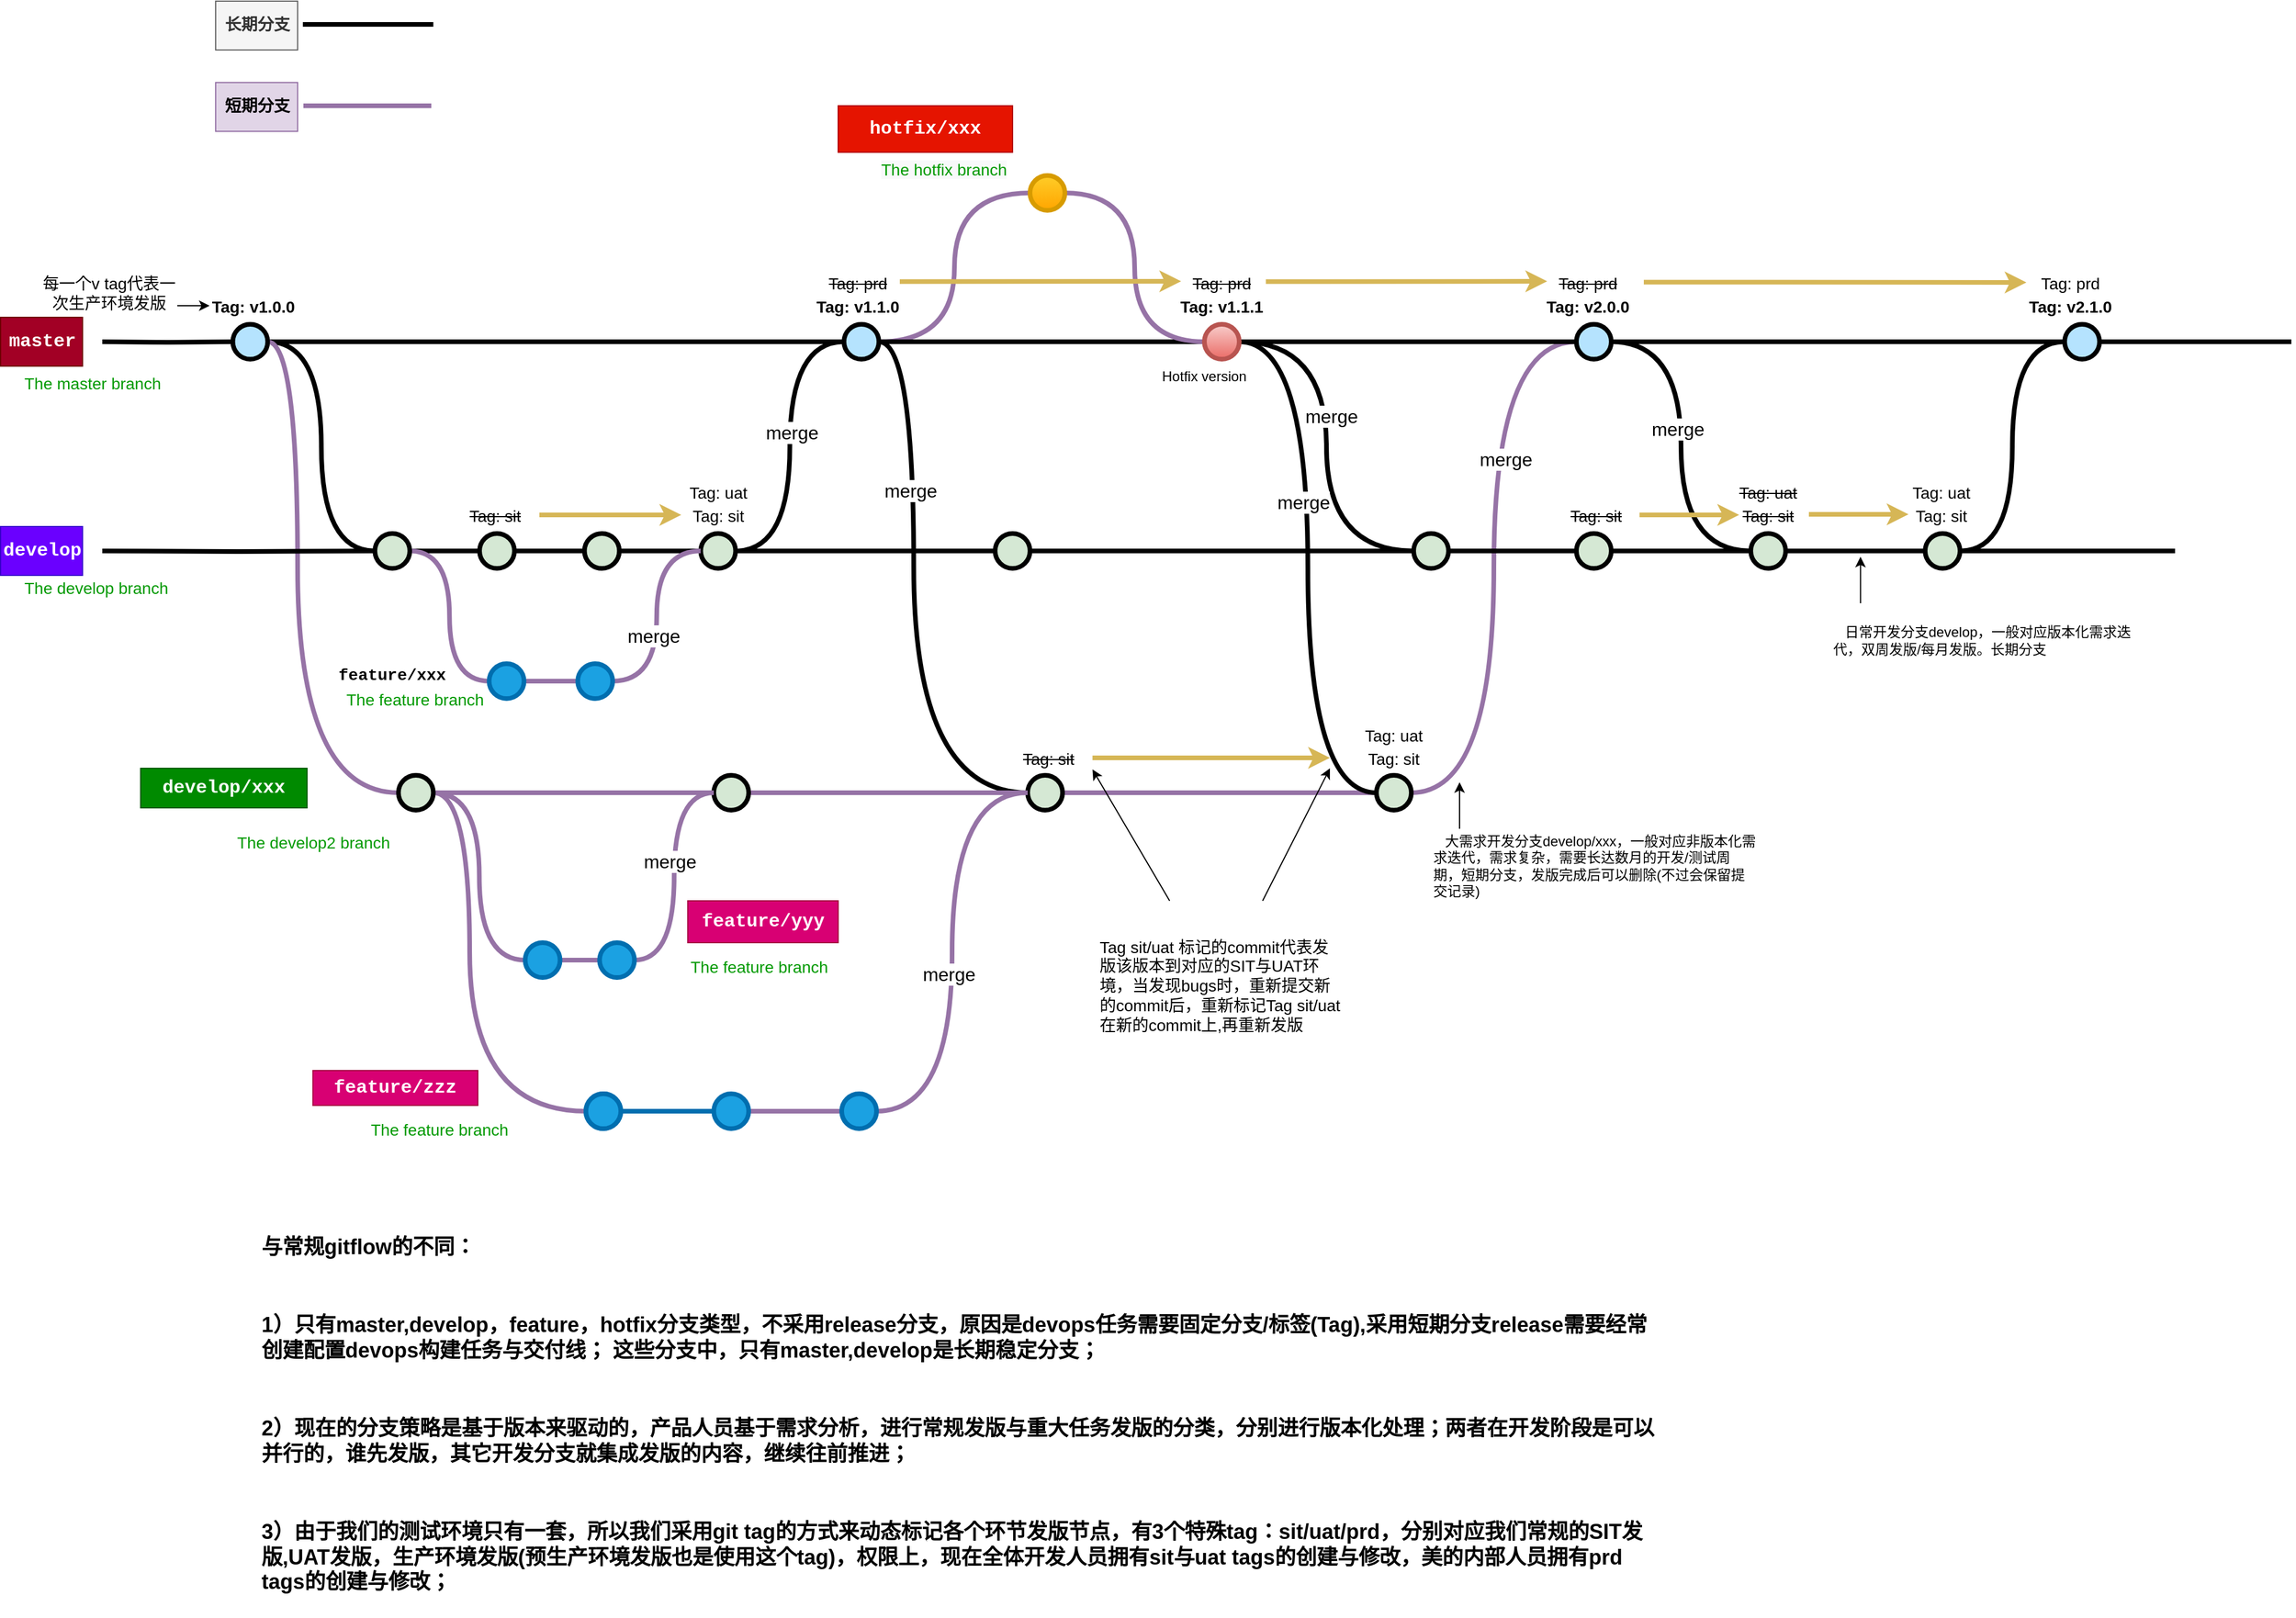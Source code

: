 <mxfile version="16.2.4" type="github">
  <diagram id="yPxyJZ8AM_hMuL3Unpa9" name="complex gitflow">
    <mxGraphModel dx="2031" dy="1134" grid="1" gridSize="10" guides="1" tooltips="1" connect="1" arrows="1" fold="1" page="1" pageScale="1" pageWidth="1169" pageHeight="827" math="0" shadow="0">
      <root>
        <mxCell id="0" />
        <mxCell id="1" parent="0" />
        <mxCell id="EV5ATv0Y9bvTsMbR89la-1" value="" style="edgeStyle=orthogonalEdgeStyle;rounded=0;html=1;jettySize=auto;orthogonalLoop=1;plain-blue;endArrow=none;endFill=0;strokeWidth=4;strokeColor=#000000;entryX=0;entryY=0.5;entryDx=0;entryDy=0;entryPerimeter=0;" parent="1" source="EV5ATv0Y9bvTsMbR89la-2" target="EV5ATv0Y9bvTsMbR89la-4" edge="1">
          <mxGeometry x="539.25" y="533" as="geometry">
            <mxPoint x="699.25" y="533" as="targetPoint" />
          </mxGeometry>
        </mxCell>
        <mxCell id="EV5ATv0Y9bvTsMbR89la-39" style="edgeStyle=orthogonalEdgeStyle;shape=connector;rounded=0;orthogonalLoop=1;jettySize=auto;html=1;entryX=0;entryY=0.5;entryDx=0;entryDy=0;entryPerimeter=0;labelBackgroundColor=default;fontFamily=Helvetica;fontSize=11;fontColor=default;endArrow=none;endFill=0;strokeColor=#000000;strokeWidth=4;fillColor=#DAE8FC;gradientColor=#7EA6E0;curved=1;" parent="1" source="EV5ATv0Y9bvTsMbR89la-2" target="EV5ATv0Y9bvTsMbR89la-33" edge="1">
          <mxGeometry relative="1" as="geometry" />
        </mxCell>
        <mxCell id="EV5ATv0Y9bvTsMbR89la-63" style="edgeStyle=orthogonalEdgeStyle;shape=connector;curved=1;rounded=0;orthogonalLoop=1;jettySize=auto;html=1;entryX=0;entryY=0.5;entryDx=0;entryDy=0;entryPerimeter=0;labelBackgroundColor=default;fontFamily=Helvetica;fontSize=11;fontColor=default;endArrow=none;endFill=0;strokeColor=#9673a6;strokeWidth=4;fillColor=#e1d5e7;shadow=0;sketch=0;" parent="1" source="EV5ATv0Y9bvTsMbR89la-2" target="EV5ATv0Y9bvTsMbR89la-44" edge="1">
          <mxGeometry relative="1" as="geometry">
            <Array as="points">
              <mxPoint x="565" y="533" />
              <mxPoint x="565" y="921" />
            </Array>
          </mxGeometry>
        </mxCell>
        <mxCell id="EV5ATv0Y9bvTsMbR89la-2" value="" style="verticalLabelPosition=bottom;verticalAlign=top;html=1;strokeWidth=4;shape=mxgraph.flowchart.on-page_reference;plain-blue;gradientColor=none;fillColor=#B5E3Fe;strokeColor=#000000;" parent="1" vertex="1">
          <mxGeometry x="509.25" y="518" width="30" height="30" as="geometry" />
        </mxCell>
        <mxCell id="EV5ATv0Y9bvTsMbR89la-75" style="edgeStyle=orthogonalEdgeStyle;curved=1;rounded=0;orthogonalLoop=1;jettySize=auto;html=1;entryX=0;entryY=0.5;entryDx=0;entryDy=0;entryPerimeter=0;labelBackgroundColor=default;fontFamily=Helvetica;fontSize=11;fontColor=default;endArrow=none;endFill=0;strokeColor=#000000;strokeWidth=4;fillColor=#DAE8FC;gradientColor=#7EA6E0;" parent="1" source="EV5ATv0Y9bvTsMbR89la-4" target="EV5ATv0Y9bvTsMbR89la-47" edge="1">
          <mxGeometry relative="1" as="geometry">
            <Array as="points">
              <mxPoint x="1095" y="533" />
              <mxPoint x="1095" y="921" />
            </Array>
          </mxGeometry>
        </mxCell>
        <mxCell id="5tv51Jx-cSoEhAOoKkBY-11" value="merge" style="edgeLabel;html=1;align=center;verticalAlign=middle;resizable=0;points=[];fontSize=16;" vertex="1" connectable="0" parent="EV5ATv0Y9bvTsMbR89la-75">
          <mxGeometry x="-0.388" y="-3" relative="1" as="geometry">
            <mxPoint as="offset" />
          </mxGeometry>
        </mxCell>
        <mxCell id="EV5ATv0Y9bvTsMbR89la-83" value="" style="edgeStyle=orthogonalEdgeStyle;curved=1;rounded=0;orthogonalLoop=1;jettySize=auto;html=1;labelBackgroundColor=default;fontFamily=Helvetica;fontSize=11;fontColor=default;endArrow=none;endFill=0;strokeColor=#9673a6;strokeWidth=4;fillColor=#e1d5e7;entryX=0;entryY=0.5;entryDx=0;entryDy=0;entryPerimeter=0;" parent="1" source="EV5ATv0Y9bvTsMbR89la-4" target="EV5ATv0Y9bvTsMbR89la-5" edge="1">
          <mxGeometry relative="1" as="geometry">
            <mxPoint x="1215" y="637" as="targetPoint" />
          </mxGeometry>
        </mxCell>
        <mxCell id="EV5ATv0Y9bvTsMbR89la-86" value="" style="edgeStyle=orthogonalEdgeStyle;curved=1;rounded=0;orthogonalLoop=1;jettySize=auto;html=1;labelBackgroundColor=default;fontFamily=Helvetica;fontSize=11;fontColor=default;endArrow=none;endFill=0;strokeColor=#000000;strokeWidth=4;fillColor=#DAE8FC;gradientColor=#7EA6E0;" parent="1" source="EV5ATv0Y9bvTsMbR89la-4" target="EV5ATv0Y9bvTsMbR89la-84" edge="1">
          <mxGeometry relative="1" as="geometry">
            <mxPoint x="1345" y="533" as="targetPoint" />
          </mxGeometry>
        </mxCell>
        <mxCell id="EV5ATv0Y9bvTsMbR89la-4" value="" style="verticalLabelPosition=bottom;verticalAlign=top;html=1;strokeWidth=4;shape=mxgraph.flowchart.on-page_reference;plain-blue;gradientColor=none;strokeColor=#000000;fillColor=#B5E3FE;" parent="1" vertex="1">
          <mxGeometry x="1035" y="518" width="30" height="30" as="geometry" />
        </mxCell>
        <mxCell id="EV5ATv0Y9bvTsMbR89la-87" style="edgeStyle=orthogonalEdgeStyle;curved=1;rounded=0;orthogonalLoop=1;jettySize=auto;html=1;labelBackgroundColor=default;fontFamily=Helvetica;fontSize=11;fontColor=default;endArrow=none;endFill=0;strokeColor=#9673a6;strokeWidth=4;fillColor=#e1d5e7;entryX=0;entryY=0.5;entryDx=0;entryDy=0;entryPerimeter=0;" parent="1" source="EV5ATv0Y9bvTsMbR89la-5" target="EV5ATv0Y9bvTsMbR89la-84" edge="1">
          <mxGeometry relative="1" as="geometry">
            <mxPoint x="1345" y="533" as="targetPoint" />
          </mxGeometry>
        </mxCell>
        <mxCell id="EV5ATv0Y9bvTsMbR89la-5" value="" style="verticalLabelPosition=bottom;verticalAlign=top;html=1;strokeWidth=4;shape=mxgraph.flowchart.on-page_reference;fillColor=#ffcd28;gradientColor=#ffa500;strokeColor=#d79b00;" parent="1" vertex="1">
          <mxGeometry x="1195" y="390" width="30" height="30" as="geometry" />
        </mxCell>
        <mxCell id="EV5ATv0Y9bvTsMbR89la-6" value="" style="edgeStyle=orthogonalEdgeStyle;rounded=0;html=1;jettySize=auto;orthogonalLoop=1;strokeWidth=4;endArrow=none;endFill=0;" parent="1" target="EV5ATv0Y9bvTsMbR89la-2" edge="1">
          <mxGeometry x="439.25" y="533" as="geometry">
            <mxPoint x="397" y="533" as="sourcePoint" />
          </mxGeometry>
        </mxCell>
        <mxCell id="EV5ATv0Y9bvTsMbR89la-7" value="&lt;font style=&quot;font-size: 16px&quot;&gt;master&lt;/font&gt;" style="text;html=1;strokeColor=#6F0000;fillColor=#a20025;align=center;verticalAlign=middle;whiteSpace=wrap;overflow=hidden;fontSize=14;fontStyle=1;fontFamily=Courier New;fontColor=#ffffff;" parent="1" vertex="1">
          <mxGeometry x="309.5" y="512" width="70.5" height="42" as="geometry" />
        </mxCell>
        <mxCell id="EV5ATv0Y9bvTsMbR89la-8" value="The master branch" style="text;html=1;strokeColor=none;fillColor=none;align=left;verticalAlign=middle;whiteSpace=wrap;overflow=hidden;fontSize=14;fontStyle=0;fontColor=#009900;" parent="1" vertex="1">
          <mxGeometry x="328.13" y="558" width="146.75" height="20" as="geometry" />
        </mxCell>
        <mxCell id="EV5ATv0Y9bvTsMbR89la-10" value="Tag: v1.0.0" style="text;html=1;strokeColor=none;fillColor=none;align=center;verticalAlign=middle;whiteSpace=wrap;overflow=hidden;fontSize=14;fontStyle=1" parent="1" vertex="1">
          <mxGeometry x="489.25" y="492" width="75.75" height="20" as="geometry" />
        </mxCell>
        <mxCell id="EV5ATv0Y9bvTsMbR89la-11" value="Tag: v1.1.0" style="text;html=1;strokeColor=none;fillColor=none;align=center;verticalAlign=middle;whiteSpace=wrap;overflow=hidden;fontSize=14;fontStyle=1" parent="1" vertex="1">
          <mxGeometry x="991.75" y="492" width="110" height="20" as="geometry" />
        </mxCell>
        <mxCell id="EV5ATv0Y9bvTsMbR89la-12" value="" style="edgeStyle=orthogonalEdgeStyle;rounded=0;orthogonalLoop=1;jettySize=auto;html=1;fontSize=12;fontColor=#000000;entryX=0;entryY=0.5;entryDx=0;entryDy=0;" parent="1" source="EV5ATv0Y9bvTsMbR89la-13" target="EV5ATv0Y9bvTsMbR89la-10" edge="1">
          <mxGeometry relative="1" as="geometry">
            <mxPoint x="469.25" y="502" as="targetPoint" />
            <Array as="points">
              <mxPoint x="469.25" y="502" />
              <mxPoint x="469.25" y="502" />
            </Array>
          </mxGeometry>
        </mxCell>
        <mxCell id="EV5ATv0Y9bvTsMbR89la-13" value="&lt;div style=&quot;text-align: center&quot;&gt;&lt;span&gt;&lt;font style=&quot;font-size: 14px&quot;&gt;每一个v tag代表一次生产环境发版&lt;/font&gt;&lt;/span&gt;&lt;/div&gt;" style="text;html=1;strokeColor=none;fillColor=none;align=left;verticalAlign=middle;whiteSpace=wrap;overflow=hidden;fontSize=11;fontStyle=0;fontColor=#000000;" parent="1" vertex="1">
          <mxGeometry x="341.51" y="472" width="120" height="38" as="geometry" />
        </mxCell>
        <mxCell id="EV5ATv0Y9bvTsMbR89la-24" value="" style="edgeStyle=orthogonalEdgeStyle;rounded=0;html=1;jettySize=auto;orthogonalLoop=1;strokeWidth=4;endArrow=none;endFill=0;" parent="1" target="EV5ATv0Y9bvTsMbR89la-33" edge="1">
          <mxGeometry x="439.25" y="713" as="geometry">
            <mxPoint x="397" y="713" as="sourcePoint" />
            <mxPoint x="509.25" y="713" as="targetPoint" />
          </mxGeometry>
        </mxCell>
        <mxCell id="EV5ATv0Y9bvTsMbR89la-25" value="&lt;font style=&quot;font-size: 16px&quot;&gt;develop&lt;/font&gt;" style="text;html=1;strokeColor=#3700CC;fillColor=#6a00ff;align=center;verticalAlign=middle;whiteSpace=wrap;overflow=hidden;fontSize=14;fontStyle=1;fontFamily=Courier New;fontColor=#ffffff;" parent="1" vertex="1">
          <mxGeometry x="309.5" y="692" width="70.5" height="42" as="geometry" />
        </mxCell>
        <mxCell id="EV5ATv0Y9bvTsMbR89la-26" value="The develop branch" style="text;html=1;strokeColor=none;fillColor=none;align=left;verticalAlign=middle;whiteSpace=wrap;overflow=hidden;fontSize=14;fontStyle=0;fontColor=#009900;" parent="1" vertex="1">
          <mxGeometry x="328.13" y="734" width="146.75" height="20" as="geometry" />
        </mxCell>
        <mxCell id="EV5ATv0Y9bvTsMbR89la-32" style="edgeStyle=orthogonalEdgeStyle;curved=1;rounded=0;html=1;exitX=1;exitY=0.5;exitPerimeter=0;endArrow=none;endFill=0;jettySize=auto;orthogonalLoop=1;strokeWidth=4;fontSize=15;" parent="1" source="EV5ATv0Y9bvTsMbR89la-33" target="EV5ATv0Y9bvTsMbR89la-35" edge="1">
          <mxGeometry relative="1" as="geometry">
            <Array as="points">
              <mxPoint x="621.5" y="713" />
              <mxPoint x="621.5" y="713" />
            </Array>
          </mxGeometry>
        </mxCell>
        <mxCell id="EV5ATv0Y9bvTsMbR89la-64" style="edgeStyle=orthogonalEdgeStyle;shape=connector;curved=1;rounded=0;orthogonalLoop=1;jettySize=auto;html=1;entryX=0;entryY=0.5;entryDx=0;entryDy=0;entryPerimeter=0;labelBackgroundColor=default;fontFamily=Helvetica;fontSize=11;fontColor=default;endArrow=none;endFill=0;strokeColor=#9673a6;strokeWidth=4;fillColor=#e1d5e7;" parent="1" source="EV5ATv0Y9bvTsMbR89la-33" target="EV5ATv0Y9bvTsMbR89la-59" edge="1">
          <mxGeometry relative="1" as="geometry" />
        </mxCell>
        <mxCell id="EV5ATv0Y9bvTsMbR89la-33" value="" style="verticalLabelPosition=bottom;verticalAlign=top;html=1;strokeWidth=4;shape=mxgraph.flowchart.on-page_reference;plain-purple;gradientColor=none;strokeColor=#000000;fillColor=#D5E8D4;" parent="1" vertex="1">
          <mxGeometry x="631.5" y="698" width="30" height="30" as="geometry" />
        </mxCell>
        <mxCell id="EV5ATv0Y9bvTsMbR89la-34" style="edgeStyle=orthogonalEdgeStyle;curved=1;rounded=0;html=1;exitX=1;exitY=0.5;exitPerimeter=0;entryX=0;entryY=0.5;entryPerimeter=0;endArrow=none;endFill=0;jettySize=auto;orthogonalLoop=1;strokeWidth=4;fontSize=15;" parent="1" source="EV5ATv0Y9bvTsMbR89la-35" target="EV5ATv0Y9bvTsMbR89la-36" edge="1">
          <mxGeometry relative="1" as="geometry" />
        </mxCell>
        <mxCell id="EV5ATv0Y9bvTsMbR89la-35" value="" style="verticalLabelPosition=bottom;verticalAlign=top;html=1;strokeWidth=4;shape=mxgraph.flowchart.on-page_reference;plain-purple;gradientColor=none;strokeColor=#000000;fillColor=#D5E8D4;" parent="1" vertex="1">
          <mxGeometry x="721.5" y="698" width="30" height="30" as="geometry" />
        </mxCell>
        <mxCell id="EV5ATv0Y9bvTsMbR89la-51" style="edgeStyle=orthogonalEdgeStyle;shape=connector;curved=1;rounded=0;orthogonalLoop=1;jettySize=auto;html=1;entryX=0;entryY=0.5;entryDx=0;entryDy=0;entryPerimeter=0;labelBackgroundColor=default;fontFamily=Helvetica;fontSize=11;fontColor=default;endArrow=none;endFill=0;strokeColor=#000000;strokeWidth=4;fillColor=#DAE8FC;gradientColor=#7EA6E0;exitX=1;exitY=0.5;exitDx=0;exitDy=0;exitPerimeter=0;" parent="1" source="EV5ATv0Y9bvTsMbR89la-53" target="EV5ATv0Y9bvTsMbR89la-4" edge="1">
          <mxGeometry relative="1" as="geometry">
            <mxPoint x="955" y="720" as="sourcePoint" />
          </mxGeometry>
        </mxCell>
        <mxCell id="5tv51Jx-cSoEhAOoKkBY-10" value="merge" style="edgeLabel;html=1;align=center;verticalAlign=middle;resizable=0;points=[];fontSize=16;" vertex="1" connectable="0" parent="EV5ATv0Y9bvTsMbR89la-51">
          <mxGeometry x="0.088" y="-1" relative="1" as="geometry">
            <mxPoint as="offset" />
          </mxGeometry>
        </mxCell>
        <mxCell id="EV5ATv0Y9bvTsMbR89la-54" value="" style="edgeStyle=orthogonalEdgeStyle;shape=connector;curved=1;rounded=0;orthogonalLoop=1;jettySize=auto;html=1;labelBackgroundColor=default;fontFamily=Helvetica;fontSize=11;fontColor=default;endArrow=none;endFill=0;strokeColor=#000000;strokeWidth=4;fillColor=#DAE8FC;gradientColor=#7EA6E0;" parent="1" source="EV5ATv0Y9bvTsMbR89la-36" target="EV5ATv0Y9bvTsMbR89la-53" edge="1">
          <mxGeometry relative="1" as="geometry" />
        </mxCell>
        <mxCell id="EV5ATv0Y9bvTsMbR89la-36" value="" style="verticalLabelPosition=bottom;verticalAlign=top;html=1;strokeWidth=4;shape=mxgraph.flowchart.on-page_reference;plain-purple;gradientColor=none;strokeColor=#000000;fillColor=#D5E8D4;" parent="1" vertex="1">
          <mxGeometry x="811.75" y="698" width="30" height="30" as="geometry" />
        </mxCell>
        <mxCell id="EV5ATv0Y9bvTsMbR89la-41" value="&lt;font style=&quot;font-size: 16px&quot;&gt;develop/xxx&lt;/font&gt;" style="text;html=1;strokeColor=#005700;fillColor=#008a00;align=center;verticalAlign=middle;whiteSpace=wrap;overflow=hidden;fontSize=14;fontStyle=1;fontFamily=Courier New;fontColor=#ffffff;" parent="1" vertex="1">
          <mxGeometry x="430" y="900" width="143.13" height="34" as="geometry" />
        </mxCell>
        <mxCell id="EV5ATv0Y9bvTsMbR89la-42" value="The develop2 branch" style="text;html=1;strokeColor=none;fillColor=none;align=left;verticalAlign=middle;whiteSpace=wrap;overflow=hidden;fontSize=14;fontStyle=0;fontColor=#009900;" parent="1" vertex="1">
          <mxGeometry x="511" y="953" width="146.75" height="20" as="geometry" />
        </mxCell>
        <mxCell id="EV5ATv0Y9bvTsMbR89la-43" style="edgeStyle=orthogonalEdgeStyle;curved=1;rounded=0;html=1;exitX=1;exitY=0.5;exitPerimeter=0;endArrow=none;endFill=0;jettySize=auto;orthogonalLoop=1;strokeWidth=4;fontSize=15;fillColor=#e1d5e7;strokeColor=#9673a6;" parent="1" source="EV5ATv0Y9bvTsMbR89la-44" target="EV5ATv0Y9bvTsMbR89la-46" edge="1">
          <mxGeometry relative="1" as="geometry">
            <Array as="points">
              <mxPoint x="641.75" y="921" />
              <mxPoint x="641.75" y="921" />
            </Array>
          </mxGeometry>
        </mxCell>
        <mxCell id="EV5ATv0Y9bvTsMbR89la-139" value="" style="edgeStyle=orthogonalEdgeStyle;curved=1;rounded=0;sketch=0;orthogonalLoop=1;jettySize=auto;html=1;shadow=0;labelBackgroundColor=default;fontFamily=Helvetica;fontSize=11;fontColor=default;endArrow=none;endFill=0;strokeColor=#9673a6;strokeWidth=4;fillColor=#e1d5e7;entryX=0;entryY=0.5;entryDx=0;entryDy=0;entryPerimeter=0;" parent="1" source="EV5ATv0Y9bvTsMbR89la-44" target="EV5ATv0Y9bvTsMbR89la-140" edge="1">
          <mxGeometry relative="1" as="geometry">
            <mxPoint x="763" y="1075" as="targetPoint" />
          </mxGeometry>
        </mxCell>
        <mxCell id="EV5ATv0Y9bvTsMbR89la-147" value="" style="edgeStyle=orthogonalEdgeStyle;curved=1;rounded=0;sketch=0;orthogonalLoop=1;jettySize=auto;html=1;shadow=0;labelBackgroundColor=default;fontFamily=Helvetica;fontSize=11;fontColor=default;endArrow=none;endFill=0;strokeColor=#9673a6;strokeWidth=4;fillColor=#e1d5e7;" parent="1" source="EV5ATv0Y9bvTsMbR89la-44" target="EV5ATv0Y9bvTsMbR89la-148" edge="1">
          <mxGeometry relative="1" as="geometry">
            <mxPoint x="804" y="1195" as="targetPoint" />
            <Array as="points">
              <mxPoint x="713" y="921" />
              <mxPoint x="713" y="1195" />
            </Array>
          </mxGeometry>
        </mxCell>
        <mxCell id="EV5ATv0Y9bvTsMbR89la-44" value="" style="verticalLabelPosition=bottom;verticalAlign=top;html=1;strokeWidth=4;shape=mxgraph.flowchart.on-page_reference;plain-purple;gradientColor=none;strokeColor=#000000;fillColor=#D5E8D4;" parent="1" vertex="1">
          <mxGeometry x="651.75" y="906" width="30" height="30" as="geometry" />
        </mxCell>
        <mxCell id="EV5ATv0Y9bvTsMbR89la-45" style="edgeStyle=orthogonalEdgeStyle;curved=1;rounded=0;html=1;exitX=1;exitY=0.5;exitPerimeter=0;entryX=0;entryY=0.5;entryPerimeter=0;endArrow=none;endFill=0;jettySize=auto;orthogonalLoop=1;strokeWidth=4;fontSize=15;fillColor=#e1d5e7;strokeColor=#9673a6;" parent="1" source="EV5ATv0Y9bvTsMbR89la-46" target="EV5ATv0Y9bvTsMbR89la-47" edge="1">
          <mxGeometry relative="1" as="geometry" />
        </mxCell>
        <mxCell id="EV5ATv0Y9bvTsMbR89la-46" value="" style="verticalLabelPosition=bottom;verticalAlign=top;html=1;strokeWidth=4;shape=mxgraph.flowchart.on-page_reference;plain-purple;gradientColor=none;strokeColor=#000000;fillColor=#D5E8D4;" parent="1" vertex="1">
          <mxGeometry x="923" y="906" width="30" height="30" as="geometry" />
        </mxCell>
        <mxCell id="EV5ATv0Y9bvTsMbR89la-81" value="" style="edgeStyle=orthogonalEdgeStyle;curved=1;rounded=0;orthogonalLoop=1;jettySize=auto;html=1;labelBackgroundColor=default;fontFamily=Helvetica;fontSize=11;fontColor=default;endArrow=none;endFill=0;strokeColor=#9673a6;strokeWidth=4;fillColor=#e1d5e7;" parent="1" source="EV5ATv0Y9bvTsMbR89la-47" target="EV5ATv0Y9bvTsMbR89la-80" edge="1">
          <mxGeometry relative="1" as="geometry" />
        </mxCell>
        <mxCell id="EV5ATv0Y9bvTsMbR89la-47" value="" style="verticalLabelPosition=bottom;verticalAlign=top;html=1;strokeWidth=4;shape=mxgraph.flowchart.on-page_reference;plain-purple;gradientColor=none;strokeColor=#000000;fillColor=#D5E8D4;" parent="1" vertex="1">
          <mxGeometry x="1193" y="906" width="30" height="30" as="geometry" />
        </mxCell>
        <mxCell id="EV5ATv0Y9bvTsMbR89la-78" value="" style="edgeStyle=orthogonalEdgeStyle;curved=1;rounded=0;orthogonalLoop=1;jettySize=auto;html=1;labelBackgroundColor=default;fontFamily=Helvetica;fontSize=11;fontColor=default;endArrow=none;endFill=0;strokeColor=#000000;strokeWidth=4;fillColor=#DAE8FC;gradientColor=#7EA6E0;" parent="1" source="EV5ATv0Y9bvTsMbR89la-53" target="EV5ATv0Y9bvTsMbR89la-77" edge="1">
          <mxGeometry relative="1" as="geometry" />
        </mxCell>
        <mxCell id="EV5ATv0Y9bvTsMbR89la-53" value="" style="verticalLabelPosition=bottom;verticalAlign=top;html=1;strokeWidth=4;shape=mxgraph.flowchart.on-page_reference;plain-purple;gradientColor=none;strokeColor=#000000;fillColor=#D5E8D4;" parent="1" vertex="1">
          <mxGeometry x="911.75" y="698" width="30" height="30" as="geometry" />
        </mxCell>
        <mxCell id="EV5ATv0Y9bvTsMbR89la-58" value="" style="edgeStyle=orthogonalEdgeStyle;rounded=0;orthogonalLoop=1;jettySize=auto;html=1;endArrow=none;endFill=0;strokeWidth=4;fillColor=#e1d5e7;strokeColor=#9673a6;" parent="1" source="EV5ATv0Y9bvTsMbR89la-59" target="EV5ATv0Y9bvTsMbR89la-60" edge="1">
          <mxGeometry relative="1" as="geometry">
            <Array as="points">
              <mxPoint x="821.25" y="825" />
              <mxPoint x="821.25" y="825" />
            </Array>
          </mxGeometry>
        </mxCell>
        <mxCell id="EV5ATv0Y9bvTsMbR89la-59" value="" style="verticalLabelPosition=bottom;verticalAlign=top;html=1;strokeWidth=4;shape=mxgraph.flowchart.on-page_reference;strokeColor=#006EAF;fillColor=#1ba1e2;fontColor=#ffffff;" parent="1" vertex="1">
          <mxGeometry x="729.75" y="810" width="30" height="30" as="geometry" />
        </mxCell>
        <mxCell id="EV5ATv0Y9bvTsMbR89la-62" style="edgeStyle=orthogonalEdgeStyle;shape=connector;curved=1;rounded=0;orthogonalLoop=1;jettySize=auto;html=1;entryX=0;entryY=0.5;entryDx=0;entryDy=0;entryPerimeter=0;labelBackgroundColor=default;fontFamily=Helvetica;fontSize=11;fontColor=default;endArrow=none;endFill=0;strokeColor=#9673a6;strokeWidth=4;fillColor=#e1d5e7;" parent="1" source="EV5ATv0Y9bvTsMbR89la-60" target="EV5ATv0Y9bvTsMbR89la-53" edge="1">
          <mxGeometry relative="1" as="geometry" />
        </mxCell>
        <mxCell id="5tv51Jx-cSoEhAOoKkBY-15" value="merge" style="edgeLabel;html=1;align=center;verticalAlign=middle;resizable=0;points=[];fontSize=16;" vertex="1" connectable="0" parent="EV5ATv0Y9bvTsMbR89la-62">
          <mxGeometry x="-0.181" y="3" relative="1" as="geometry">
            <mxPoint as="offset" />
          </mxGeometry>
        </mxCell>
        <mxCell id="EV5ATv0Y9bvTsMbR89la-60" value="" style="verticalLabelPosition=bottom;verticalAlign=top;html=1;strokeWidth=4;shape=mxgraph.flowchart.on-page_reference;strokeColor=#006EAF;fillColor=#1ba1e2;fontColor=#ffffff;" parent="1" vertex="1">
          <mxGeometry x="806" y="810" width="30" height="30" as="geometry" />
        </mxCell>
        <mxCell id="EV5ATv0Y9bvTsMbR89la-65" value="The feature branch" style="text;html=1;strokeColor=none;fillColor=none;align=left;verticalAlign=middle;whiteSpace=wrap;overflow=hidden;fontSize=14;fontStyle=0;fontColor=#009900;" parent="1" vertex="1">
          <mxGeometry x="605.12" y="830" width="146.75" height="20" as="geometry" />
        </mxCell>
        <mxCell id="EV5ATv0Y9bvTsMbR89la-66" value="feature/xxx" style="text;html=1;strokeColor=none;fillColor=none;align=center;verticalAlign=middle;whiteSpace=wrap;overflow=hidden;fontSize=14;fontStyle=1;fontFamily=Courier New;" parent="1" vertex="1">
          <mxGeometry x="559.25" y="800" width="174.5" height="40" as="geometry" />
        </mxCell>
        <mxCell id="EV5ATv0Y9bvTsMbR89la-67" value="&lt;strike&gt;Tag: sit&lt;/strike&gt;" style="text;html=1;strokeColor=none;fillColor=none;align=center;verticalAlign=middle;whiteSpace=wrap;overflow=hidden;fontSize=14;" parent="1" vertex="1">
          <mxGeometry x="697.25" y="672" width="75.75" height="20" as="geometry" />
        </mxCell>
        <mxCell id="EV5ATv0Y9bvTsMbR89la-70" value="" style="endArrow=classic;html=1;rounded=0;labelBackgroundColor=default;fontFamily=Helvetica;fontSize=11;fontColor=default;strokeColor=#d6b656;strokeWidth=4;fillColor=#fff2cc;curved=1;" parent="1" source="EV5ATv0Y9bvTsMbR89la-67" edge="1">
          <mxGeometry width="50" height="50" relative="1" as="geometry">
            <mxPoint x="776.75" y="681.58" as="sourcePoint" />
            <mxPoint x="895" y="682" as="targetPoint" />
          </mxGeometry>
        </mxCell>
        <mxCell id="EV5ATv0Y9bvTsMbR89la-72" value="Tag: sit" style="text;html=1;strokeColor=none;fillColor=none;align=center;verticalAlign=middle;whiteSpace=wrap;overflow=hidden;fontSize=14;" parent="1" vertex="1">
          <mxGeometry x="888.88" y="672" width="75.75" height="20" as="geometry" />
        </mxCell>
        <mxCell id="EV5ATv0Y9bvTsMbR89la-73" value="Tag: uat" style="text;html=1;strokeColor=none;fillColor=none;align=center;verticalAlign=middle;whiteSpace=wrap;overflow=hidden;fontSize=14;" parent="1" vertex="1">
          <mxGeometry x="888.88" y="652" width="75.75" height="20" as="geometry" />
        </mxCell>
        <mxCell id="EV5ATv0Y9bvTsMbR89la-74" value="&lt;strike&gt;Tag: prd&lt;/strike&gt;" style="text;html=1;strokeColor=none;fillColor=none;align=center;verticalAlign=middle;whiteSpace=wrap;overflow=hidden;fontSize=14;" parent="1" vertex="1">
          <mxGeometry x="1008.88" y="472" width="75.75" height="20" as="geometry" />
        </mxCell>
        <mxCell id="EV5ATv0Y9bvTsMbR89la-91" value="" style="edgeStyle=orthogonalEdgeStyle;curved=1;rounded=0;orthogonalLoop=1;jettySize=auto;html=1;labelBackgroundColor=default;fontFamily=Helvetica;fontSize=11;fontColor=default;endArrow=none;endFill=0;strokeColor=#000000;strokeWidth=4;fillColor=#DAE8FC;gradientColor=#7EA6E0;" parent="1" source="EV5ATv0Y9bvTsMbR89la-77" target="EV5ATv0Y9bvTsMbR89la-90" edge="1">
          <mxGeometry relative="1" as="geometry" />
        </mxCell>
        <mxCell id="EV5ATv0Y9bvTsMbR89la-77" value="" style="verticalLabelPosition=bottom;verticalAlign=top;html=1;strokeWidth=4;shape=mxgraph.flowchart.on-page_reference;plain-purple;gradientColor=none;strokeColor=#000000;fillColor=#D5E8D4;" parent="1" vertex="1">
          <mxGeometry x="1165" y="698" width="30" height="30" as="geometry" />
        </mxCell>
        <mxCell id="EV5ATv0Y9bvTsMbR89la-105" style="edgeStyle=orthogonalEdgeStyle;curved=1;rounded=0;sketch=0;orthogonalLoop=1;jettySize=auto;html=1;entryX=0;entryY=0.5;entryDx=0;entryDy=0;entryPerimeter=0;shadow=0;labelBackgroundColor=default;fontFamily=Helvetica;fontSize=11;fontColor=default;endArrow=none;endFill=0;strokeColor=#9673a6;strokeWidth=4;fillColor=#e1d5e7;" parent="1" source="EV5ATv0Y9bvTsMbR89la-80" target="EV5ATv0Y9bvTsMbR89la-104" edge="1">
          <mxGeometry relative="1" as="geometry" />
        </mxCell>
        <mxCell id="5tv51Jx-cSoEhAOoKkBY-14" value="merge" style="edgeLabel;html=1;align=center;verticalAlign=middle;resizable=0;points=[];fontSize=16;" vertex="1" connectable="0" parent="EV5ATv0Y9bvTsMbR89la-105">
          <mxGeometry x="0.351" y="-10" relative="1" as="geometry">
            <mxPoint as="offset" />
          </mxGeometry>
        </mxCell>
        <mxCell id="EV5ATv0Y9bvTsMbR89la-80" value="" style="verticalLabelPosition=bottom;verticalAlign=top;html=1;strokeWidth=4;shape=mxgraph.flowchart.on-page_reference;plain-purple;gradientColor=none;strokeColor=#000000;fillColor=#D5E8D4;" parent="1" vertex="1">
          <mxGeometry x="1493" y="906" width="30" height="30" as="geometry" />
        </mxCell>
        <mxCell id="EV5ATv0Y9bvTsMbR89la-92" style="edgeStyle=orthogonalEdgeStyle;curved=1;rounded=0;orthogonalLoop=1;jettySize=auto;html=1;entryX=0;entryY=0.5;entryDx=0;entryDy=0;entryPerimeter=0;labelBackgroundColor=default;fontFamily=Helvetica;fontSize=11;fontColor=default;endArrow=none;endFill=0;strokeColor=#000000;strokeWidth=4;fillColor=#DAE8FC;gradientColor=#7EA6E0;" parent="1" source="EV5ATv0Y9bvTsMbR89la-84" target="EV5ATv0Y9bvTsMbR89la-90" edge="1">
          <mxGeometry relative="1" as="geometry" />
        </mxCell>
        <mxCell id="5tv51Jx-cSoEhAOoKkBY-13" value="merge" style="edgeLabel;html=1;align=center;verticalAlign=middle;resizable=0;points=[];fontSize=16;" vertex="1" connectable="0" parent="EV5ATv0Y9bvTsMbR89la-92">
          <mxGeometry x="-0.158" y="4" relative="1" as="geometry">
            <mxPoint as="offset" />
          </mxGeometry>
        </mxCell>
        <mxCell id="EV5ATv0Y9bvTsMbR89la-94" value="" style="edgeStyle=orthogonalEdgeStyle;curved=1;rounded=0;orthogonalLoop=1;jettySize=auto;html=1;labelBackgroundColor=default;fontFamily=Helvetica;fontSize=11;fontColor=default;endArrow=none;endFill=0;strokeColor=#000000;strokeWidth=4;fillColor=#DAE8FC;gradientColor=#7EA6E0;" parent="1" source="EV5ATv0Y9bvTsMbR89la-84" target="EV5ATv0Y9bvTsMbR89la-104" edge="1">
          <mxGeometry relative="1" as="geometry">
            <mxPoint x="1705" y="533" as="targetPoint" />
          </mxGeometry>
        </mxCell>
        <mxCell id="EV5ATv0Y9bvTsMbR89la-95" style="edgeStyle=orthogonalEdgeStyle;curved=1;rounded=0;orthogonalLoop=1;jettySize=auto;html=1;entryX=0;entryY=0.5;entryDx=0;entryDy=0;entryPerimeter=0;labelBackgroundColor=default;fontFamily=Helvetica;fontSize=11;fontColor=default;endArrow=none;endFill=0;strokeColor=#000000;strokeWidth=4;fillColor=#DAE8FC;gradientColor=#7EA6E0;" parent="1" source="EV5ATv0Y9bvTsMbR89la-84" target="EV5ATv0Y9bvTsMbR89la-80" edge="1">
          <mxGeometry relative="1" as="geometry" />
        </mxCell>
        <mxCell id="5tv51Jx-cSoEhAOoKkBY-12" value="merge" style="edgeLabel;html=1;align=center;verticalAlign=middle;resizable=0;points=[];fontSize=16;" vertex="1" connectable="0" parent="EV5ATv0Y9bvTsMbR89la-95">
          <mxGeometry x="-0.221" y="-4" relative="1" as="geometry">
            <mxPoint as="offset" />
          </mxGeometry>
        </mxCell>
        <mxCell id="EV5ATv0Y9bvTsMbR89la-84" value="" style="verticalLabelPosition=bottom;verticalAlign=top;html=1;strokeWidth=4;shape=mxgraph.flowchart.on-page_reference;plain-blue;gradientColor=#EA6B66;strokeColor=#B85450;fillColor=#F8CECC;" parent="1" vertex="1">
          <mxGeometry x="1345" y="518" width="30" height="30" as="geometry" />
        </mxCell>
        <mxCell id="EV5ATv0Y9bvTsMbR89la-88" value="&lt;font style=&quot;font-size: 16px&quot;&gt;hotfix/xxx&lt;/font&gt;" style="text;html=1;strokeColor=#B20000;fillColor=#e51400;align=center;verticalAlign=middle;whiteSpace=wrap;overflow=hidden;fontSize=14;fontStyle=1;fontFamily=Courier New;fontColor=#ffffff;" parent="1" vertex="1">
          <mxGeometry x="1030" y="330" width="150" height="40" as="geometry" />
        </mxCell>
        <mxCell id="EV5ATv0Y9bvTsMbR89la-89" value="&lt;span style=&quot;color: rgb(0 , 153 , 0) ; font-family: &amp;#34;helvetica&amp;#34; ; font-size: 14px ; font-style: normal ; font-weight: 400 ; letter-spacing: normal ; text-align: left ; text-indent: 0px ; text-transform: none ; word-spacing: 0px ; background-color: rgb(248 , 249 , 250) ; display: inline ; float: none&quot;&gt;The hotfix branch&lt;/span&gt;" style="text;whiteSpace=wrap;html=1;fontSize=11;fontFamily=Helvetica;fontColor=default;" parent="1" vertex="1">
          <mxGeometry x="1065" y="370" width="140" height="30" as="geometry" />
        </mxCell>
        <mxCell id="EV5ATv0Y9bvTsMbR89la-120" value="" style="edgeStyle=orthogonalEdgeStyle;curved=1;rounded=0;sketch=0;orthogonalLoop=1;jettySize=auto;html=1;shadow=0;labelBackgroundColor=default;fontFamily=Helvetica;fontSize=11;fontColor=default;endArrow=none;endFill=0;strokeColor=#000000;strokeWidth=4;fillColor=#DAE8FC;gradientColor=#7EA6E0;" parent="1" source="EV5ATv0Y9bvTsMbR89la-90" target="EV5ATv0Y9bvTsMbR89la-119" edge="1">
          <mxGeometry relative="1" as="geometry" />
        </mxCell>
        <mxCell id="EV5ATv0Y9bvTsMbR89la-90" value="" style="verticalLabelPosition=bottom;verticalAlign=top;html=1;strokeWidth=4;shape=mxgraph.flowchart.on-page_reference;plain-purple;gradientColor=none;strokeColor=#000000;fillColor=#D5E8D4;" parent="1" vertex="1">
          <mxGeometry x="1525" y="698" width="30" height="30" as="geometry" />
        </mxCell>
        <mxCell id="EV5ATv0Y9bvTsMbR89la-97" value="&lt;strike&gt;Tag: sit&lt;/strike&gt;" style="text;html=1;strokeColor=none;fillColor=none;align=center;verticalAlign=middle;whiteSpace=wrap;overflow=hidden;fontSize=14;" parent="1" vertex="1">
          <mxGeometry x="1173" y="881" width="75.75" height="20" as="geometry" />
        </mxCell>
        <mxCell id="EV5ATv0Y9bvTsMbR89la-98" value="" style="endArrow=classic;html=1;rounded=0;labelBackgroundColor=default;fontFamily=Helvetica;fontSize=11;fontColor=default;strokeColor=#d6b656;strokeWidth=4;fillColor=#fff2cc;curved=1;" parent="1" source="EV5ATv0Y9bvTsMbR89la-97" edge="1">
          <mxGeometry width="50" height="50" relative="1" as="geometry">
            <mxPoint x="1252.5" y="890.58" as="sourcePoint" />
            <mxPoint x="1453" y="891" as="targetPoint" />
          </mxGeometry>
        </mxCell>
        <mxCell id="EV5ATv0Y9bvTsMbR89la-99" value="Tag: sit" style="text;html=1;strokeColor=none;fillColor=none;align=center;verticalAlign=middle;whiteSpace=wrap;overflow=hidden;fontSize=14;" parent="1" vertex="1">
          <mxGeometry x="1470.13" y="881" width="75.75" height="20" as="geometry" />
        </mxCell>
        <mxCell id="EV5ATv0Y9bvTsMbR89la-100" value="Tag: uat" style="text;html=1;strokeColor=none;fillColor=none;align=center;verticalAlign=middle;whiteSpace=wrap;overflow=hidden;fontSize=14;" parent="1" vertex="1">
          <mxGeometry x="1470.13" y="861" width="75.75" height="20" as="geometry" />
        </mxCell>
        <mxCell id="EV5ATv0Y9bvTsMbR89la-101" value="Tag: v1.1.1" style="text;html=1;strokeColor=none;fillColor=none;align=center;verticalAlign=middle;whiteSpace=wrap;overflow=hidden;fontSize=14;fontStyle=1" parent="1" vertex="1">
          <mxGeometry x="1305" y="492" width="110" height="20" as="geometry" />
        </mxCell>
        <mxCell id="EV5ATv0Y9bvTsMbR89la-102" value="&lt;strike&gt;Tag: prd&lt;/strike&gt;" style="text;html=1;strokeColor=none;fillColor=none;align=center;verticalAlign=middle;whiteSpace=wrap;overflow=hidden;fontSize=14;" parent="1" vertex="1">
          <mxGeometry x="1322.13" y="472" width="75.75" height="20" as="geometry" />
        </mxCell>
        <mxCell id="EV5ATv0Y9bvTsMbR89la-103" value="" style="endArrow=classic;html=1;rounded=0;labelBackgroundColor=default;fontFamily=Helvetica;fontSize=11;fontColor=default;strokeColor=#d6b656;strokeWidth=4;fillColor=#fff2cc;curved=1;" parent="1" edge="1">
          <mxGeometry width="50" height="50" relative="1" as="geometry">
            <mxPoint x="1083.0" y="481.29" as="sourcePoint" />
            <mxPoint x="1325" y="481" as="targetPoint" />
          </mxGeometry>
        </mxCell>
        <mxCell id="EV5ATv0Y9bvTsMbR89la-116" style="edgeStyle=orthogonalEdgeStyle;curved=1;rounded=0;sketch=0;orthogonalLoop=1;jettySize=auto;html=1;entryX=0;entryY=0.5;entryDx=0;entryDy=0;entryPerimeter=0;shadow=0;labelBackgroundColor=default;fontFamily=Helvetica;fontSize=11;fontColor=default;endArrow=none;endFill=0;strokeColor=#000000;strokeWidth=4;fillColor=#DAE8FC;gradientColor=#7EA6E0;" parent="1" source="EV5ATv0Y9bvTsMbR89la-104" target="EV5ATv0Y9bvTsMbR89la-114" edge="1">
          <mxGeometry relative="1" as="geometry" />
        </mxCell>
        <mxCell id="5tv51Jx-cSoEhAOoKkBY-16" value="merge" style="edgeLabel;html=1;align=center;verticalAlign=middle;resizable=0;points=[];fontSize=16;" vertex="1" connectable="0" parent="EV5ATv0Y9bvTsMbR89la-116">
          <mxGeometry x="-0.1" y="-3" relative="1" as="geometry">
            <mxPoint as="offset" />
          </mxGeometry>
        </mxCell>
        <mxCell id="EV5ATv0Y9bvTsMbR89la-118" value="" style="edgeStyle=orthogonalEdgeStyle;curved=1;rounded=0;sketch=0;orthogonalLoop=1;jettySize=auto;html=1;shadow=0;labelBackgroundColor=default;fontFamily=Helvetica;fontSize=11;fontColor=default;endArrow=none;endFill=0;strokeColor=#000000;strokeWidth=4;fillColor=#DAE8FC;gradientColor=#7EA6E0;" parent="1" source="EV5ATv0Y9bvTsMbR89la-104" target="EV5ATv0Y9bvTsMbR89la-117" edge="1">
          <mxGeometry relative="1" as="geometry" />
        </mxCell>
        <mxCell id="EV5ATv0Y9bvTsMbR89la-104" value="" style="verticalLabelPosition=bottom;verticalAlign=top;html=1;strokeWidth=4;shape=mxgraph.flowchart.on-page_reference;plain-blue;gradientColor=none;fillColor=#B5E3Fe;strokeColor=#000000;" parent="1" vertex="1">
          <mxGeometry x="1665" y="518" width="30" height="30" as="geometry" />
        </mxCell>
        <mxCell id="EV5ATv0Y9bvTsMbR89la-108" value="Hotfix version" style="text;html=1;strokeColor=none;fillColor=none;align=center;verticalAlign=middle;whiteSpace=wrap;overflow=hidden;" parent="1" vertex="1">
          <mxGeometry x="1305" y="548" width="80" height="30" as="geometry" />
        </mxCell>
        <mxCell id="EV5ATv0Y9bvTsMbR89la-110" value="Tag: v2.0.0" style="text;html=1;strokeColor=none;fillColor=none;align=center;verticalAlign=middle;whiteSpace=wrap;overflow=hidden;fontSize=14;fontStyle=1" parent="1" vertex="1">
          <mxGeometry x="1619.88" y="492" width="110" height="20" as="geometry" />
        </mxCell>
        <mxCell id="EV5ATv0Y9bvTsMbR89la-111" value="&lt;strike&gt;Tag: prd&lt;/strike&gt;" style="text;html=1;strokeColor=none;fillColor=none;align=center;verticalAlign=middle;whiteSpace=wrap;overflow=hidden;fontSize=14;" parent="1" vertex="1">
          <mxGeometry x="1637.01" y="472" width="75.75" height="20" as="geometry" />
        </mxCell>
        <mxCell id="EV5ATv0Y9bvTsMbR89la-112" value="" style="endArrow=classic;html=1;rounded=0;labelBackgroundColor=default;fontFamily=Helvetica;fontSize=11;fontColor=default;strokeColor=#d6b656;strokeWidth=4;fillColor=#fff2cc;curved=1;" parent="1" edge="1">
          <mxGeometry width="50" height="50" relative="1" as="geometry">
            <mxPoint x="1397.88" y="481.29" as="sourcePoint" />
            <mxPoint x="1639.88" y="481" as="targetPoint" />
          </mxGeometry>
        </mxCell>
        <mxCell id="EV5ATv0Y9bvTsMbR89la-124" value="" style="edgeStyle=orthogonalEdgeStyle;curved=1;rounded=0;sketch=0;orthogonalLoop=1;jettySize=auto;html=1;shadow=0;labelBackgroundColor=default;fontFamily=Helvetica;fontSize=11;fontColor=default;endArrow=none;endFill=0;strokeColor=#000000;strokeWidth=4;fillColor=#DAE8FC;gradientColor=#7EA6E0;" parent="1" source="EV5ATv0Y9bvTsMbR89la-114" target="EV5ATv0Y9bvTsMbR89la-123" edge="1">
          <mxGeometry relative="1" as="geometry" />
        </mxCell>
        <mxCell id="EV5ATv0Y9bvTsMbR89la-114" value="" style="verticalLabelPosition=bottom;verticalAlign=top;html=1;strokeWidth=4;shape=mxgraph.flowchart.on-page_reference;plain-purple;gradientColor=none;strokeColor=#000000;fillColor=#D5E8D4;" parent="1" vertex="1">
          <mxGeometry x="1815" y="698" width="30" height="30" as="geometry" />
        </mxCell>
        <mxCell id="EV5ATv0Y9bvTsMbR89la-168" style="edgeStyle=orthogonalEdgeStyle;curved=1;rounded=0;sketch=0;orthogonalLoop=1;jettySize=auto;html=1;shadow=0;labelBackgroundColor=default;fontFamily=Helvetica;fontSize=14;fontColor=default;endArrow=none;endFill=0;strokeColor=#000000;strokeWidth=4;fillColor=#DAE8FC;gradientColor=#7EA6E0;" parent="1" source="EV5ATv0Y9bvTsMbR89la-117" edge="1">
          <mxGeometry relative="1" as="geometry">
            <mxPoint x="2280" y="533" as="targetPoint" />
          </mxGeometry>
        </mxCell>
        <mxCell id="EV5ATv0Y9bvTsMbR89la-117" value="" style="verticalLabelPosition=bottom;verticalAlign=top;html=1;strokeWidth=4;shape=mxgraph.flowchart.on-page_reference;plain-blue;gradientColor=none;fillColor=#B5E3Fe;strokeColor=#000000;" parent="1" vertex="1">
          <mxGeometry x="2085" y="518" width="30" height="30" as="geometry" />
        </mxCell>
        <mxCell id="EV5ATv0Y9bvTsMbR89la-121" style="edgeStyle=orthogonalEdgeStyle;curved=1;rounded=0;sketch=0;orthogonalLoop=1;jettySize=auto;html=1;shadow=0;labelBackgroundColor=default;fontFamily=Helvetica;fontSize=11;fontColor=default;endArrow=none;endFill=0;strokeColor=#000000;strokeWidth=4;fillColor=#DAE8FC;gradientColor=#7EA6E0;" parent="1" source="EV5ATv0Y9bvTsMbR89la-119" edge="1">
          <mxGeometry relative="1" as="geometry">
            <mxPoint x="1815" y="713" as="targetPoint" />
          </mxGeometry>
        </mxCell>
        <mxCell id="EV5ATv0Y9bvTsMbR89la-119" value="" style="verticalLabelPosition=bottom;verticalAlign=top;html=1;strokeWidth=4;shape=mxgraph.flowchart.on-page_reference;plain-purple;gradientColor=none;strokeColor=#000000;fillColor=#D5E8D4;" parent="1" vertex="1">
          <mxGeometry x="1665" y="698" width="30" height="30" as="geometry" />
        </mxCell>
        <mxCell id="EV5ATv0Y9bvTsMbR89la-125" style="edgeStyle=orthogonalEdgeStyle;curved=1;rounded=0;sketch=0;orthogonalLoop=1;jettySize=auto;html=1;entryX=0;entryY=0.5;entryDx=0;entryDy=0;entryPerimeter=0;shadow=0;labelBackgroundColor=default;fontFamily=Helvetica;fontSize=11;fontColor=default;endArrow=none;endFill=0;strokeColor=#000000;strokeWidth=4;fillColor=#DAE8FC;gradientColor=#7EA6E0;" parent="1" source="EV5ATv0Y9bvTsMbR89la-123" target="EV5ATv0Y9bvTsMbR89la-117" edge="1">
          <mxGeometry relative="1" as="geometry" />
        </mxCell>
        <mxCell id="EV5ATv0Y9bvTsMbR89la-167" style="edgeStyle=orthogonalEdgeStyle;curved=1;rounded=0;sketch=0;orthogonalLoop=1;jettySize=auto;html=1;shadow=0;labelBackgroundColor=default;fontFamily=Helvetica;fontSize=14;fontColor=default;endArrow=none;endFill=0;strokeColor=#000000;strokeWidth=4;fillColor=#DAE8FC;gradientColor=#7EA6E0;" parent="1" source="EV5ATv0Y9bvTsMbR89la-123" edge="1">
          <mxGeometry relative="1" as="geometry">
            <mxPoint x="2180" y="713" as="targetPoint" />
          </mxGeometry>
        </mxCell>
        <mxCell id="EV5ATv0Y9bvTsMbR89la-123" value="" style="verticalLabelPosition=bottom;verticalAlign=top;html=1;strokeWidth=4;shape=mxgraph.flowchart.on-page_reference;plain-purple;gradientColor=none;strokeColor=#000000;fillColor=#D5E8D4;" parent="1" vertex="1">
          <mxGeometry x="1965" y="698" width="30" height="30" as="geometry" />
        </mxCell>
        <mxCell id="EV5ATv0Y9bvTsMbR89la-127" value="Tag: v2.1.0" style="text;html=1;strokeColor=none;fillColor=none;align=center;verticalAlign=middle;whiteSpace=wrap;overflow=hidden;fontSize=14;fontStyle=1" parent="1" vertex="1">
          <mxGeometry x="2035" y="492" width="110" height="20" as="geometry" />
        </mxCell>
        <mxCell id="EV5ATv0Y9bvTsMbR89la-128" value="Tag: prd" style="text;html=1;strokeColor=none;fillColor=none;align=center;verticalAlign=middle;whiteSpace=wrap;overflow=hidden;fontSize=14;" parent="1" vertex="1">
          <mxGeometry x="2052.13" y="472" width="75.75" height="20" as="geometry" />
        </mxCell>
        <mxCell id="EV5ATv0Y9bvTsMbR89la-129" value="" style="endArrow=classic;html=1;rounded=0;labelBackgroundColor=default;fontFamily=Helvetica;fontSize=11;fontColor=default;strokeColor=#d6b656;strokeWidth=4;fillColor=#fff2cc;curved=1;entryX=0;entryY=0.5;entryDx=0;entryDy=0;" parent="1" target="EV5ATv0Y9bvTsMbR89la-128" edge="1">
          <mxGeometry width="50" height="50" relative="1" as="geometry">
            <mxPoint x="1723.0" y="481.7" as="sourcePoint" />
            <mxPoint x="1965.0" y="481.41" as="targetPoint" />
          </mxGeometry>
        </mxCell>
        <mxCell id="EV5ATv0Y9bvTsMbR89la-130" value="&lt;strike&gt;Tag: sit&lt;/strike&gt;" style="text;html=1;strokeColor=none;fillColor=none;align=center;verticalAlign=middle;whiteSpace=wrap;overflow=hidden;fontSize=14;" parent="1" vertex="1">
          <mxGeometry x="1643.56" y="672" width="75.75" height="20" as="geometry" />
        </mxCell>
        <mxCell id="EV5ATv0Y9bvTsMbR89la-131" value="" style="endArrow=classic;html=1;rounded=0;labelBackgroundColor=default;fontFamily=Helvetica;fontSize=11;fontColor=default;strokeColor=#d6b656;strokeWidth=4;fillColor=#fff2cc;curved=1;" parent="1" source="EV5ATv0Y9bvTsMbR89la-130" edge="1">
          <mxGeometry width="50" height="50" relative="1" as="geometry">
            <mxPoint x="1723.06" y="681.58" as="sourcePoint" />
            <mxPoint x="1805" y="682" as="targetPoint" />
          </mxGeometry>
        </mxCell>
        <mxCell id="EV5ATv0Y9bvTsMbR89la-132" value="Tag: sit" style="text;html=1;strokeColor=none;fillColor=none;align=center;verticalAlign=middle;whiteSpace=wrap;overflow=hidden;fontSize=14;" parent="1" vertex="1">
          <mxGeometry x="1940.69" y="672" width="75.75" height="20" as="geometry" />
        </mxCell>
        <mxCell id="EV5ATv0Y9bvTsMbR89la-133" value="Tag: uat" style="text;html=1;strokeColor=none;fillColor=none;align=center;verticalAlign=middle;whiteSpace=wrap;overflow=hidden;fontSize=14;" parent="1" vertex="1">
          <mxGeometry x="1940.69" y="652" width="75.75" height="20" as="geometry" />
        </mxCell>
        <mxCell id="EV5ATv0Y9bvTsMbR89la-134" value="&lt;strike&gt;Tag: sit&lt;/strike&gt;" style="text;html=1;strokeColor=none;fillColor=none;align=center;verticalAlign=middle;whiteSpace=wrap;overflow=hidden;fontSize=14;" parent="1" vertex="1">
          <mxGeometry x="1792.12" y="672" width="75.75" height="20" as="geometry" />
        </mxCell>
        <mxCell id="EV5ATv0Y9bvTsMbR89la-135" value="&lt;strike&gt;Tag: uat&lt;/strike&gt;" style="text;html=1;strokeColor=none;fillColor=none;align=center;verticalAlign=middle;whiteSpace=wrap;overflow=hidden;fontSize=14;" parent="1" vertex="1">
          <mxGeometry x="1792.12" y="652" width="75.75" height="20" as="geometry" />
        </mxCell>
        <mxCell id="EV5ATv0Y9bvTsMbR89la-137" value="" style="endArrow=classic;html=1;rounded=0;labelBackgroundColor=default;fontFamily=Helvetica;fontSize=11;fontColor=default;strokeColor=#d6b656;strokeWidth=4;fillColor=#fff2cc;curved=1;" parent="1" edge="1">
          <mxGeometry width="50" height="50" relative="1" as="geometry">
            <mxPoint x="1865" y="681.5" as="sourcePoint" />
            <mxPoint x="1950.69" y="681.5" as="targetPoint" />
          </mxGeometry>
        </mxCell>
        <mxCell id="EV5ATv0Y9bvTsMbR89la-142" value="" style="edgeStyle=orthogonalEdgeStyle;curved=1;rounded=0;sketch=0;orthogonalLoop=1;jettySize=auto;html=1;shadow=0;labelBackgroundColor=default;fontFamily=Helvetica;fontSize=11;fontColor=default;endArrow=none;endFill=0;strokeColor=#9673a6;strokeWidth=4;fillColor=#e1d5e7;" parent="1" source="EV5ATv0Y9bvTsMbR89la-140" target="EV5ATv0Y9bvTsMbR89la-141" edge="1">
          <mxGeometry relative="1" as="geometry" />
        </mxCell>
        <mxCell id="EV5ATv0Y9bvTsMbR89la-140" value="" style="verticalLabelPosition=bottom;verticalAlign=top;html=1;strokeWidth=4;shape=mxgraph.flowchart.on-page_reference;strokeColor=#006EAF;fillColor=#1ba1e2;fontColor=#ffffff;" parent="1" vertex="1">
          <mxGeometry x="760.75" y="1050" width="30" height="30" as="geometry" />
        </mxCell>
        <mxCell id="EV5ATv0Y9bvTsMbR89la-143" style="edgeStyle=orthogonalEdgeStyle;curved=1;rounded=0;sketch=0;orthogonalLoop=1;jettySize=auto;html=1;entryX=0;entryY=0.5;entryDx=0;entryDy=0;entryPerimeter=0;shadow=0;labelBackgroundColor=default;fontFamily=Helvetica;fontSize=11;fontColor=default;endArrow=none;endFill=0;strokeColor=#9673a6;strokeWidth=4;fillColor=#e1d5e7;" parent="1" source="EV5ATv0Y9bvTsMbR89la-141" target="EV5ATv0Y9bvTsMbR89la-46" edge="1">
          <mxGeometry relative="1" as="geometry" />
        </mxCell>
        <mxCell id="5tv51Jx-cSoEhAOoKkBY-17" value="merge" style="edgeLabel;html=1;align=center;verticalAlign=middle;resizable=0;points=[];fontSize=16;" vertex="1" connectable="0" parent="EV5ATv0Y9bvTsMbR89la-143">
          <mxGeometry x="0.123" y="4" relative="1" as="geometry">
            <mxPoint as="offset" />
          </mxGeometry>
        </mxCell>
        <mxCell id="EV5ATv0Y9bvTsMbR89la-141" value="" style="verticalLabelPosition=bottom;verticalAlign=top;html=1;strokeWidth=4;shape=mxgraph.flowchart.on-page_reference;strokeColor=#006EAF;fillColor=#1ba1e2;fontColor=#ffffff;" parent="1" vertex="1">
          <mxGeometry x="824.75" y="1050" width="30" height="30" as="geometry" />
        </mxCell>
        <mxCell id="EV5ATv0Y9bvTsMbR89la-144" value="The feature branch" style="text;html=1;strokeColor=none;fillColor=none;align=left;verticalAlign=middle;whiteSpace=wrap;overflow=hidden;fontSize=14;fontStyle=0;fontColor=#009900;" parent="1" vertex="1">
          <mxGeometry x="900.62" y="1060" width="146.75" height="20" as="geometry" />
        </mxCell>
        <mxCell id="EV5ATv0Y9bvTsMbR89la-145" value="&lt;font style=&quot;font-size: 16px&quot;&gt;feature/yyy&lt;/font&gt;" style="text;html=1;strokeColor=#A50040;fillColor=#d80073;align=center;verticalAlign=middle;whiteSpace=wrap;overflow=hidden;fontSize=14;fontStyle=1;fontFamily=Courier New;fontColor=#ffffff;" parent="1" vertex="1">
          <mxGeometry x="900.62" y="1014" width="129.38" height="36" as="geometry" />
        </mxCell>
        <mxCell id="EV5ATv0Y9bvTsMbR89la-150" value="" style="edgeStyle=orthogonalEdgeStyle;curved=1;rounded=0;sketch=0;orthogonalLoop=1;jettySize=auto;html=1;shadow=0;labelBackgroundColor=default;fontFamily=Helvetica;fontSize=11;fontColor=default;endArrow=none;endFill=0;strokeColor=#006EAF;strokeWidth=4;fillColor=#1ba1e2;" parent="1" source="EV5ATv0Y9bvTsMbR89la-148" target="EV5ATv0Y9bvTsMbR89la-149" edge="1">
          <mxGeometry relative="1" as="geometry" />
        </mxCell>
        <mxCell id="EV5ATv0Y9bvTsMbR89la-148" value="" style="verticalLabelPosition=bottom;verticalAlign=top;html=1;strokeWidth=4;shape=mxgraph.flowchart.on-page_reference;strokeColor=#006EAF;fillColor=#1ba1e2;fontColor=#ffffff;" parent="1" vertex="1">
          <mxGeometry x="813" y="1180" width="30" height="30" as="geometry" />
        </mxCell>
        <mxCell id="EV5ATv0Y9bvTsMbR89la-152" value="" style="edgeStyle=orthogonalEdgeStyle;curved=1;rounded=0;sketch=0;orthogonalLoop=1;jettySize=auto;html=1;shadow=0;labelBackgroundColor=default;fontFamily=Helvetica;fontSize=11;fontColor=default;endArrow=none;endFill=0;strokeColor=#9673a6;strokeWidth=4;fillColor=#e1d5e7;" parent="1" source="EV5ATv0Y9bvTsMbR89la-149" target="EV5ATv0Y9bvTsMbR89la-151" edge="1">
          <mxGeometry relative="1" as="geometry" />
        </mxCell>
        <mxCell id="EV5ATv0Y9bvTsMbR89la-149" value="" style="verticalLabelPosition=bottom;verticalAlign=top;html=1;strokeWidth=4;shape=mxgraph.flowchart.on-page_reference;strokeColor=#006EAF;fillColor=#1ba1e2;fontColor=#ffffff;" parent="1" vertex="1">
          <mxGeometry x="923" y="1180" width="30" height="30" as="geometry" />
        </mxCell>
        <mxCell id="EV5ATv0Y9bvTsMbR89la-154" value="" style="edgeStyle=orthogonalEdgeStyle;curved=1;rounded=0;sketch=0;orthogonalLoop=1;jettySize=auto;html=1;shadow=0;labelBackgroundColor=default;fontFamily=Helvetica;fontSize=11;fontColor=default;endArrow=none;endFill=0;strokeColor=#9673a6;strokeWidth=4;fillColor=#e1d5e7;entryX=0;entryY=0.5;entryDx=0;entryDy=0;entryPerimeter=0;" parent="1" source="EV5ATv0Y9bvTsMbR89la-151" target="EV5ATv0Y9bvTsMbR89la-47" edge="1">
          <mxGeometry relative="1" as="geometry">
            <mxPoint x="1143" y="1195" as="targetPoint" />
          </mxGeometry>
        </mxCell>
        <mxCell id="5tv51Jx-cSoEhAOoKkBY-18" value="merge" style="edgeLabel;html=1;align=center;verticalAlign=middle;resizable=0;points=[];fontSize=16;" vertex="1" connectable="0" parent="EV5ATv0Y9bvTsMbR89la-154">
          <mxGeometry x="-0.094" y="3" relative="1" as="geometry">
            <mxPoint as="offset" />
          </mxGeometry>
        </mxCell>
        <mxCell id="EV5ATv0Y9bvTsMbR89la-151" value="" style="verticalLabelPosition=bottom;verticalAlign=top;html=1;strokeWidth=4;shape=mxgraph.flowchart.on-page_reference;strokeColor=#006EAF;fillColor=#1ba1e2;fontColor=#ffffff;" parent="1" vertex="1">
          <mxGeometry x="1033" y="1180" width="30" height="30" as="geometry" />
        </mxCell>
        <mxCell id="EV5ATv0Y9bvTsMbR89la-155" value="The feature branch" style="text;html=1;strokeColor=none;fillColor=none;align=left;verticalAlign=middle;whiteSpace=wrap;overflow=hidden;fontSize=14;fontStyle=0;fontColor=#009900;" parent="1" vertex="1">
          <mxGeometry x="626.25" y="1200" width="146.75" height="20" as="geometry" />
        </mxCell>
        <mxCell id="EV5ATv0Y9bvTsMbR89la-156" value="&lt;font style=&quot;font-size: 16px&quot;&gt;feature/zzz&lt;/font&gt;" style="text;html=1;strokeColor=#A50040;fillColor=#d80073;align=center;verticalAlign=middle;whiteSpace=wrap;overflow=hidden;fontSize=14;fontStyle=1;fontFamily=Courier New;fontColor=#ffffff;" parent="1" vertex="1">
          <mxGeometry x="578.19" y="1160" width="141.81" height="30" as="geometry" />
        </mxCell>
        <mxCell id="EV5ATv0Y9bvTsMbR89la-157" value="" style="endArrow=classic;html=1;strokeWidth=1;fontFamily=Courier New;fontColor=#009900;entryX=1;entryY=1;entryDx=0;entryDy=0;" parent="1" source="EV5ATv0Y9bvTsMbR89la-158" target="EV5ATv0Y9bvTsMbR89la-97" edge="1">
          <mxGeometry width="50" height="50" relative="1" as="geometry">
            <mxPoint x="1338" y="933" as="sourcePoint" />
            <mxPoint x="1213" y="950" as="targetPoint" />
          </mxGeometry>
        </mxCell>
        <mxCell id="EV5ATv0Y9bvTsMbR89la-158" value="&lt;span style=&quot;text-align: center&quot;&gt;&lt;font style=&quot;font-size: 14px&quot;&gt;Tag sit/uat 标记的commit代表发版该版本到对应的SIT与UAT环境，当发现bugs时，重新提交新的commit后，重新标记Tag sit/uat在新的commit上,再重新发版&lt;/font&gt;&lt;br&gt;&lt;/span&gt;" style="text;html=1;strokeColor=none;fillColor=none;align=left;verticalAlign=middle;whiteSpace=wrap;overflow=hidden;fontSize=12;fontStyle=0;fontColor=#000000;" parent="1" vertex="1">
          <mxGeometry x="1253" y="1014" width="210" height="146" as="geometry" />
        </mxCell>
        <mxCell id="EV5ATv0Y9bvTsMbR89la-161" value="" style="endArrow=classic;html=1;strokeWidth=1;fontFamily=Courier New;fontColor=#009900;" parent="1" source="EV5ATv0Y9bvTsMbR89la-158" edge="1">
          <mxGeometry width="50" height="50" relative="1" as="geometry">
            <mxPoint x="1368" y="1024" as="sourcePoint" />
            <mxPoint x="1453" y="900" as="targetPoint" />
          </mxGeometry>
        </mxCell>
        <mxCell id="EV5ATv0Y9bvTsMbR89la-163" value="" style="endArrow=classic;html=1;strokeWidth=1;fontFamily=Courier New;fontColor=#009900;" parent="1" edge="1">
          <mxGeometry width="50" height="50" relative="1" as="geometry">
            <mxPoint x="1909.38" y="758" as="sourcePoint" />
            <mxPoint x="1909.38" y="718" as="targetPoint" />
          </mxGeometry>
        </mxCell>
        <mxCell id="EV5ATv0Y9bvTsMbR89la-164" value="&lt;div style=&quot;text-indent: 10px&quot;&gt;&lt;span style=&quot;text-align: center&quot;&gt;日常开发分支develop，一般对应版本化需求迭代，双周发版/每月发版。长期分支&lt;/span&gt;&lt;/div&gt;" style="text;html=1;strokeColor=none;fillColor=none;align=left;verticalAlign=middle;whiteSpace=wrap;overflow=hidden;fontSize=12;fontStyle=0;fontColor=#000000;" parent="1" vertex="1">
          <mxGeometry x="1884.38" y="759" width="280.62" height="61" as="geometry" />
        </mxCell>
        <mxCell id="EV5ATv0Y9bvTsMbR89la-165" value="" style="endArrow=classic;html=1;strokeWidth=1;fontFamily=Courier New;fontColor=#009900;" parent="1" edge="1">
          <mxGeometry width="50" height="50" relative="1" as="geometry">
            <mxPoint x="1564.5" y="952" as="sourcePoint" />
            <mxPoint x="1564.5" y="912" as="targetPoint" />
          </mxGeometry>
        </mxCell>
        <mxCell id="EV5ATv0Y9bvTsMbR89la-166" value="&lt;div style=&quot;text-indent: 10px&quot;&gt;&lt;span style=&quot;text-align: center&quot;&gt;大需求开发分支develop/xxx，一般对应非版本化需求迭代，需求复杂，需要长达数月的开发/测试周期，短期分支，发版完成后可以删除(不过会保留提交记录)&lt;/span&gt;&lt;/div&gt;" style="text;html=1;strokeColor=none;fillColor=none;align=left;verticalAlign=middle;whiteSpace=wrap;overflow=hidden;fontSize=12;fontStyle=0;fontColor=#000000;" parent="1" vertex="1">
          <mxGeometry x="1539.5" y="953" width="280.62" height="61" as="geometry" />
        </mxCell>
        <mxCell id="5tv51Jx-cSoEhAOoKkBY-4" value="" style="verticalLabelPosition=bottom;verticalAlign=top;html=1;strokeWidth=4;shape=mxgraph.flowchart.on-page_reference;strokeColor=#006EAF;fillColor=#1ba1e2;fontColor=#ffffff;" vertex="1" parent="1">
          <mxGeometry x="813" y="1180" width="30" height="30" as="geometry" />
        </mxCell>
        <mxCell id="5tv51Jx-cSoEhAOoKkBY-6" value="" style="edgeStyle=orthogonalEdgeStyle;rounded=0;html=1;jettySize=auto;orthogonalLoop=1;strokeWidth=4;endArrow=none;endFill=0;" edge="1" parent="1">
          <mxGeometry x="611.75" y="260" as="geometry">
            <mxPoint x="569.5" y="260" as="sourcePoint" />
            <mxPoint x="681.75" y="260" as="targetPoint" />
            <Array as="points">
              <mxPoint x="672.5" y="260" />
              <mxPoint x="672.5" y="260" />
            </Array>
          </mxGeometry>
        </mxCell>
        <mxCell id="5tv51Jx-cSoEhAOoKkBY-7" value="" style="rounded=0;sketch=0;orthogonalLoop=1;jettySize=auto;html=1;shadow=0;labelBackgroundColor=default;fontFamily=Helvetica;fontSize=11;fontColor=default;endArrow=none;endFill=0;strokeColor=#9673a6;strokeWidth=4;fillColor=#e1d5e7;" edge="1" parent="1">
          <mxGeometry relative="1" as="geometry">
            <mxPoint x="680" y="330" as="sourcePoint" />
            <mxPoint x="570" y="330" as="targetPoint" />
          </mxGeometry>
        </mxCell>
        <mxCell id="5tv51Jx-cSoEhAOoKkBY-8" value="长期分支" style="text;html=1;strokeColor=#666666;fillColor=#f5f5f5;align=center;verticalAlign=middle;whiteSpace=wrap;overflow=hidden;fontSize=14;fontStyle=1;fontFamily=Courier New;fontColor=#333333;" vertex="1" parent="1">
          <mxGeometry x="494.5" y="240" width="70.5" height="42" as="geometry" />
        </mxCell>
        <mxCell id="5tv51Jx-cSoEhAOoKkBY-9" value="短期分支" style="text;html=1;strokeColor=#9673a6;fillColor=#e1d5e7;align=center;verticalAlign=middle;whiteSpace=wrap;overflow=hidden;fontSize=14;fontStyle=1;fontFamily=Courier New;" vertex="1" parent="1">
          <mxGeometry x="494.5" y="310" width="70.5" height="42" as="geometry" />
        </mxCell>
        <mxCell id="5tv51Jx-cSoEhAOoKkBY-20" value="&lt;h1 style=&quot;font-size: 18px&quot;&gt;&lt;font style=&quot;font-size: 18px&quot;&gt;与常规gitflow的不同：&lt;/font&gt;&lt;/h1&gt;&lt;h1 style=&quot;font-size: 18px&quot;&gt;&lt;font style=&quot;font-size: 18px&quot;&gt;&lt;br&gt;&lt;/font&gt;&lt;/h1&gt;&lt;h1 style=&quot;font-size: 18px&quot;&gt;&lt;font style=&quot;font-size: 18px&quot;&gt;1）只有master,develop，feature，hotfix分支类型，不采用release分支，原因是devops任务需要固定分支/标签(Tag),采用短期分支release需要经常创建配置devops构建任务与交付线； 这些分支中，只有master,develop是长期稳定分支；&lt;/font&gt;&lt;/h1&gt;&lt;h1 style=&quot;font-size: 18px&quot;&gt;&lt;font style=&quot;font-size: 18px&quot;&gt;&lt;br&gt;&lt;/font&gt;&lt;/h1&gt;&lt;h1 style=&quot;font-size: 18px&quot;&gt;&lt;font style=&quot;font-size: 18px&quot;&gt;2）现在的分支策略是基于版本来驱动的，产品人员基于需求分析，进行常规发版与重大任务发版的分类，分别进行版本化处理；两者在开发阶段是可以并行的，谁先发版，其它开发分支就集成发版的内容，继续往前推进；&lt;/font&gt;&lt;/h1&gt;&lt;h1 style=&quot;font-size: 18px&quot;&gt;&lt;font style=&quot;font-size: 18px&quot;&gt;&lt;br&gt;&lt;/font&gt;&lt;/h1&gt;&lt;h1 style=&quot;font-size: 18px&quot;&gt;&lt;font style=&quot;font-size: 18px&quot;&gt;3）由于我们的测试环境只有一套，所以我们采用git tag的方式来动态标记各个环节发版节点，有3个特殊tag：sit/uat/prd，分别对应我们常规的SIT发版,UAT发版，生产环境发版(预生产环境发版也是使用这个tag)，权限上，现在全体开发人员拥有sit与uat tags的创建与修改，美的内部人员拥有prd tags的创建与修改；&lt;/font&gt;&lt;/h1&gt;&lt;div style=&quot;font-size: 15px&quot;&gt;&lt;br&gt;&lt;/div&gt;" style="text;html=1;strokeColor=none;fillColor=none;spacing=5;spacingTop=-20;whiteSpace=wrap;overflow=hidden;rounded=0;fontSize=16;" vertex="1" parent="1">
          <mxGeometry x="529" y="1300" width="1211" height="330" as="geometry" />
        </mxCell>
      </root>
    </mxGraphModel>
  </diagram>
</mxfile>
